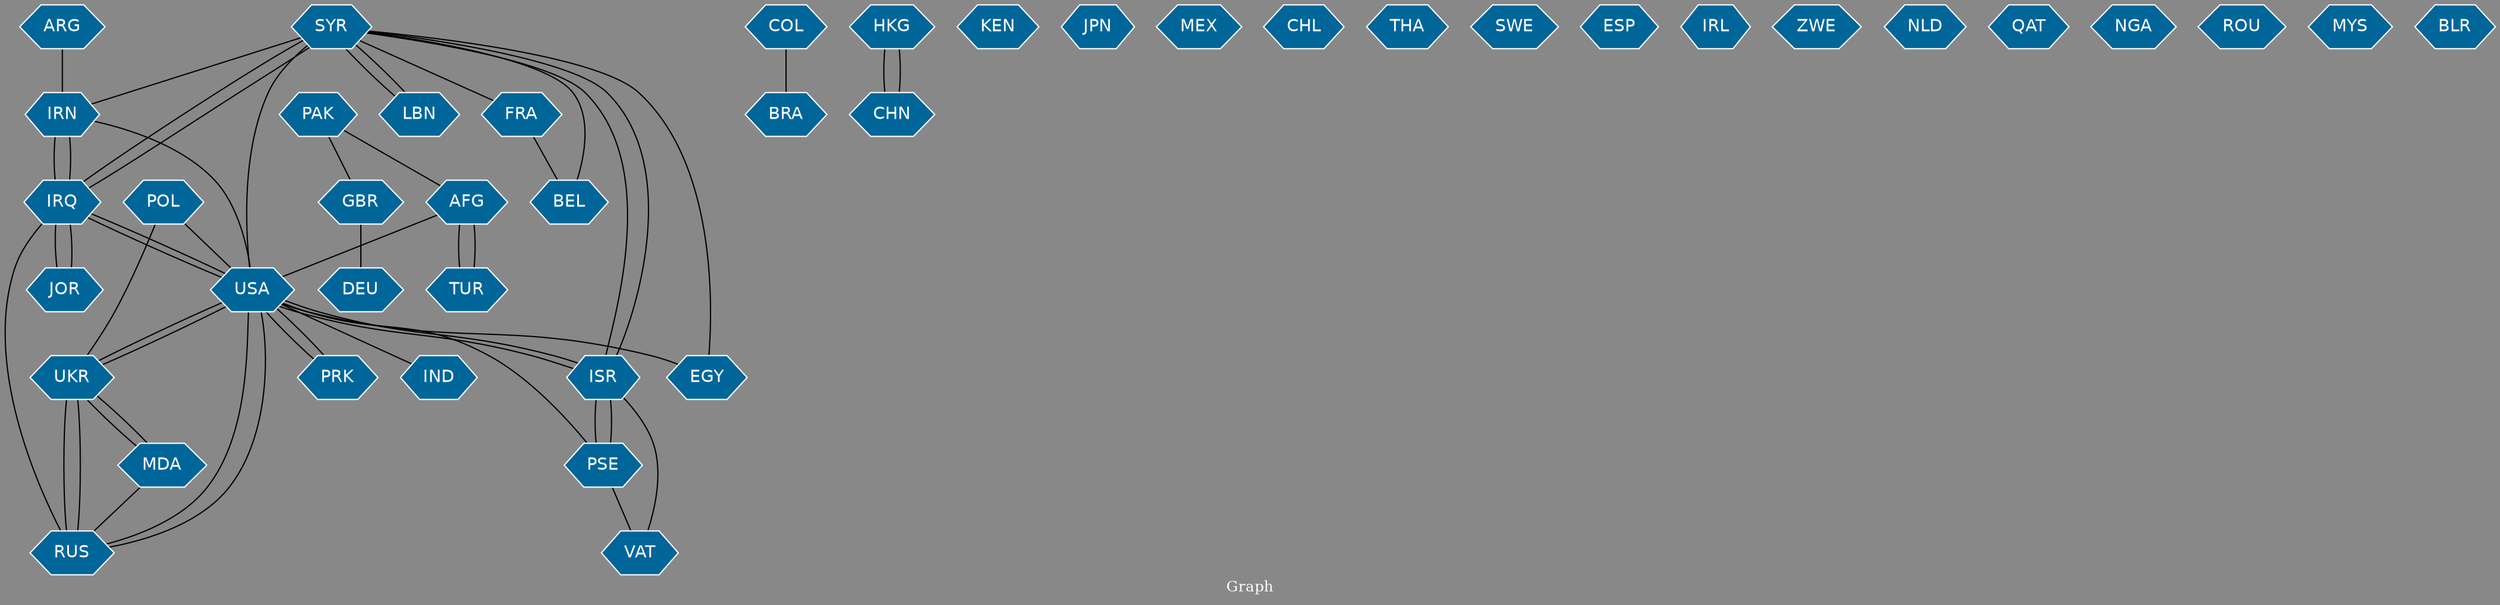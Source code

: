 // Countries together in item graph
graph {
	graph [bgcolor="#888888" fontcolor=white fontsize=12 label="Graph" outputorder=edgesfirst overlap=prism]
	node [color=white fillcolor="#006699" fontcolor=white fontname=Helvetica shape=hexagon style=filled]
	edge [arrowhead=open color=black fontcolor=white fontname=Courier fontsize=12]
		SYR [label=SYR]
		IRN [label=IRN]
		UKR [label=UKR]
		RUS [label=RUS]
		PAK [label=PAK]
		IRQ [label=IRQ]
		USA [label=USA]
		BRA [label=BRA]
		HKG [label=HKG]
		CHN [label=CHN]
		AFG [label=AFG]
		ISR [label=ISR]
		ARG [label=ARG]
		IND [label=IND]
		PSE [label=PSE]
		KEN [label=KEN]
		GBR [label=GBR]
		JOR [label=JOR]
		FRA [label=FRA]
		JPN [label=JPN]
		LBN [label=LBN]
		MEX [label=MEX]
		CHL [label=CHL]
		THA [label=THA]
		MDA [label=MDA]
		TUR [label=TUR]
		SWE [label=SWE]
		ESP [label=ESP]
		EGY [label=EGY]
		COL [label=COL]
		PRK [label=PRK]
		IRL [label=IRL]
		BEL [label=BEL]
		POL [label=POL]
		VAT [label=VAT]
		ZWE [label=ZWE]
		NLD [label=NLD]
		DEU [label=DEU]
		QAT [label=QAT]
		NGA [label=NGA]
		ROU [label=ROU]
		MYS [label=MYS]
		BLR [label=BLR]
			USA -- ISR [weight=2]
			FRA -- BEL [weight=1]
			SYR -- BEL [weight=1]
			SYR -- IRQ [weight=1]
			JOR -- IRQ [weight=1]
			ISR -- PSE [weight=5]
			UKR -- RUS [weight=18]
			IRQ -- IRN [weight=8]
			AFG -- TUR [weight=2]
			IRN -- IRQ [weight=4]
			USA -- EGY [weight=1]
			ISR -- SYR [weight=2]
			SYR -- USA [weight=1]
			IRQ -- USA [weight=3]
			TUR -- AFG [weight=1]
			ARG -- IRN [weight=1]
			ISR -- VAT [weight=1]
			USA -- IND [weight=1]
			MDA -- RUS [weight=2]
			IRQ -- RUS [weight=1]
			AFG -- USA [weight=2]
			GBR -- DEU [weight=1]
			USA -- IRQ [weight=3]
			SYR -- ISR [weight=2]
			IRQ -- JOR [weight=1]
			PSE -- VAT [weight=1]
			RUS -- USA [weight=3]
			LBN -- SYR [weight=1]
			SYR -- FRA [weight=1]
			RUS -- UKR [weight=13]
			USA -- RUS [weight=3]
			PAK -- AFG [weight=1]
			PSE -- ISR [weight=7]
			HKG -- CHN [weight=1]
			PAK -- GBR [weight=1]
			SYR -- LBN [weight=1]
			ISR -- USA [weight=1]
			MDA -- UKR [weight=1]
			UKR -- USA [weight=1]
			POL -- UKR [weight=1]
			COL -- BRA [weight=1]
			PSE -- USA [weight=1]
			PRK -- USA [weight=4]
			UKR -- MDA [weight=1]
			POL -- USA [weight=1]
			SYR -- IRN [weight=5]
			EGY -- SYR [weight=1]
			USA -- UKR [weight=1]
			USA -- IRN [weight=1]
			USA -- PRK [weight=1]
			CHN -- HKG [weight=2]
			IRQ -- SYR [weight=2]
}